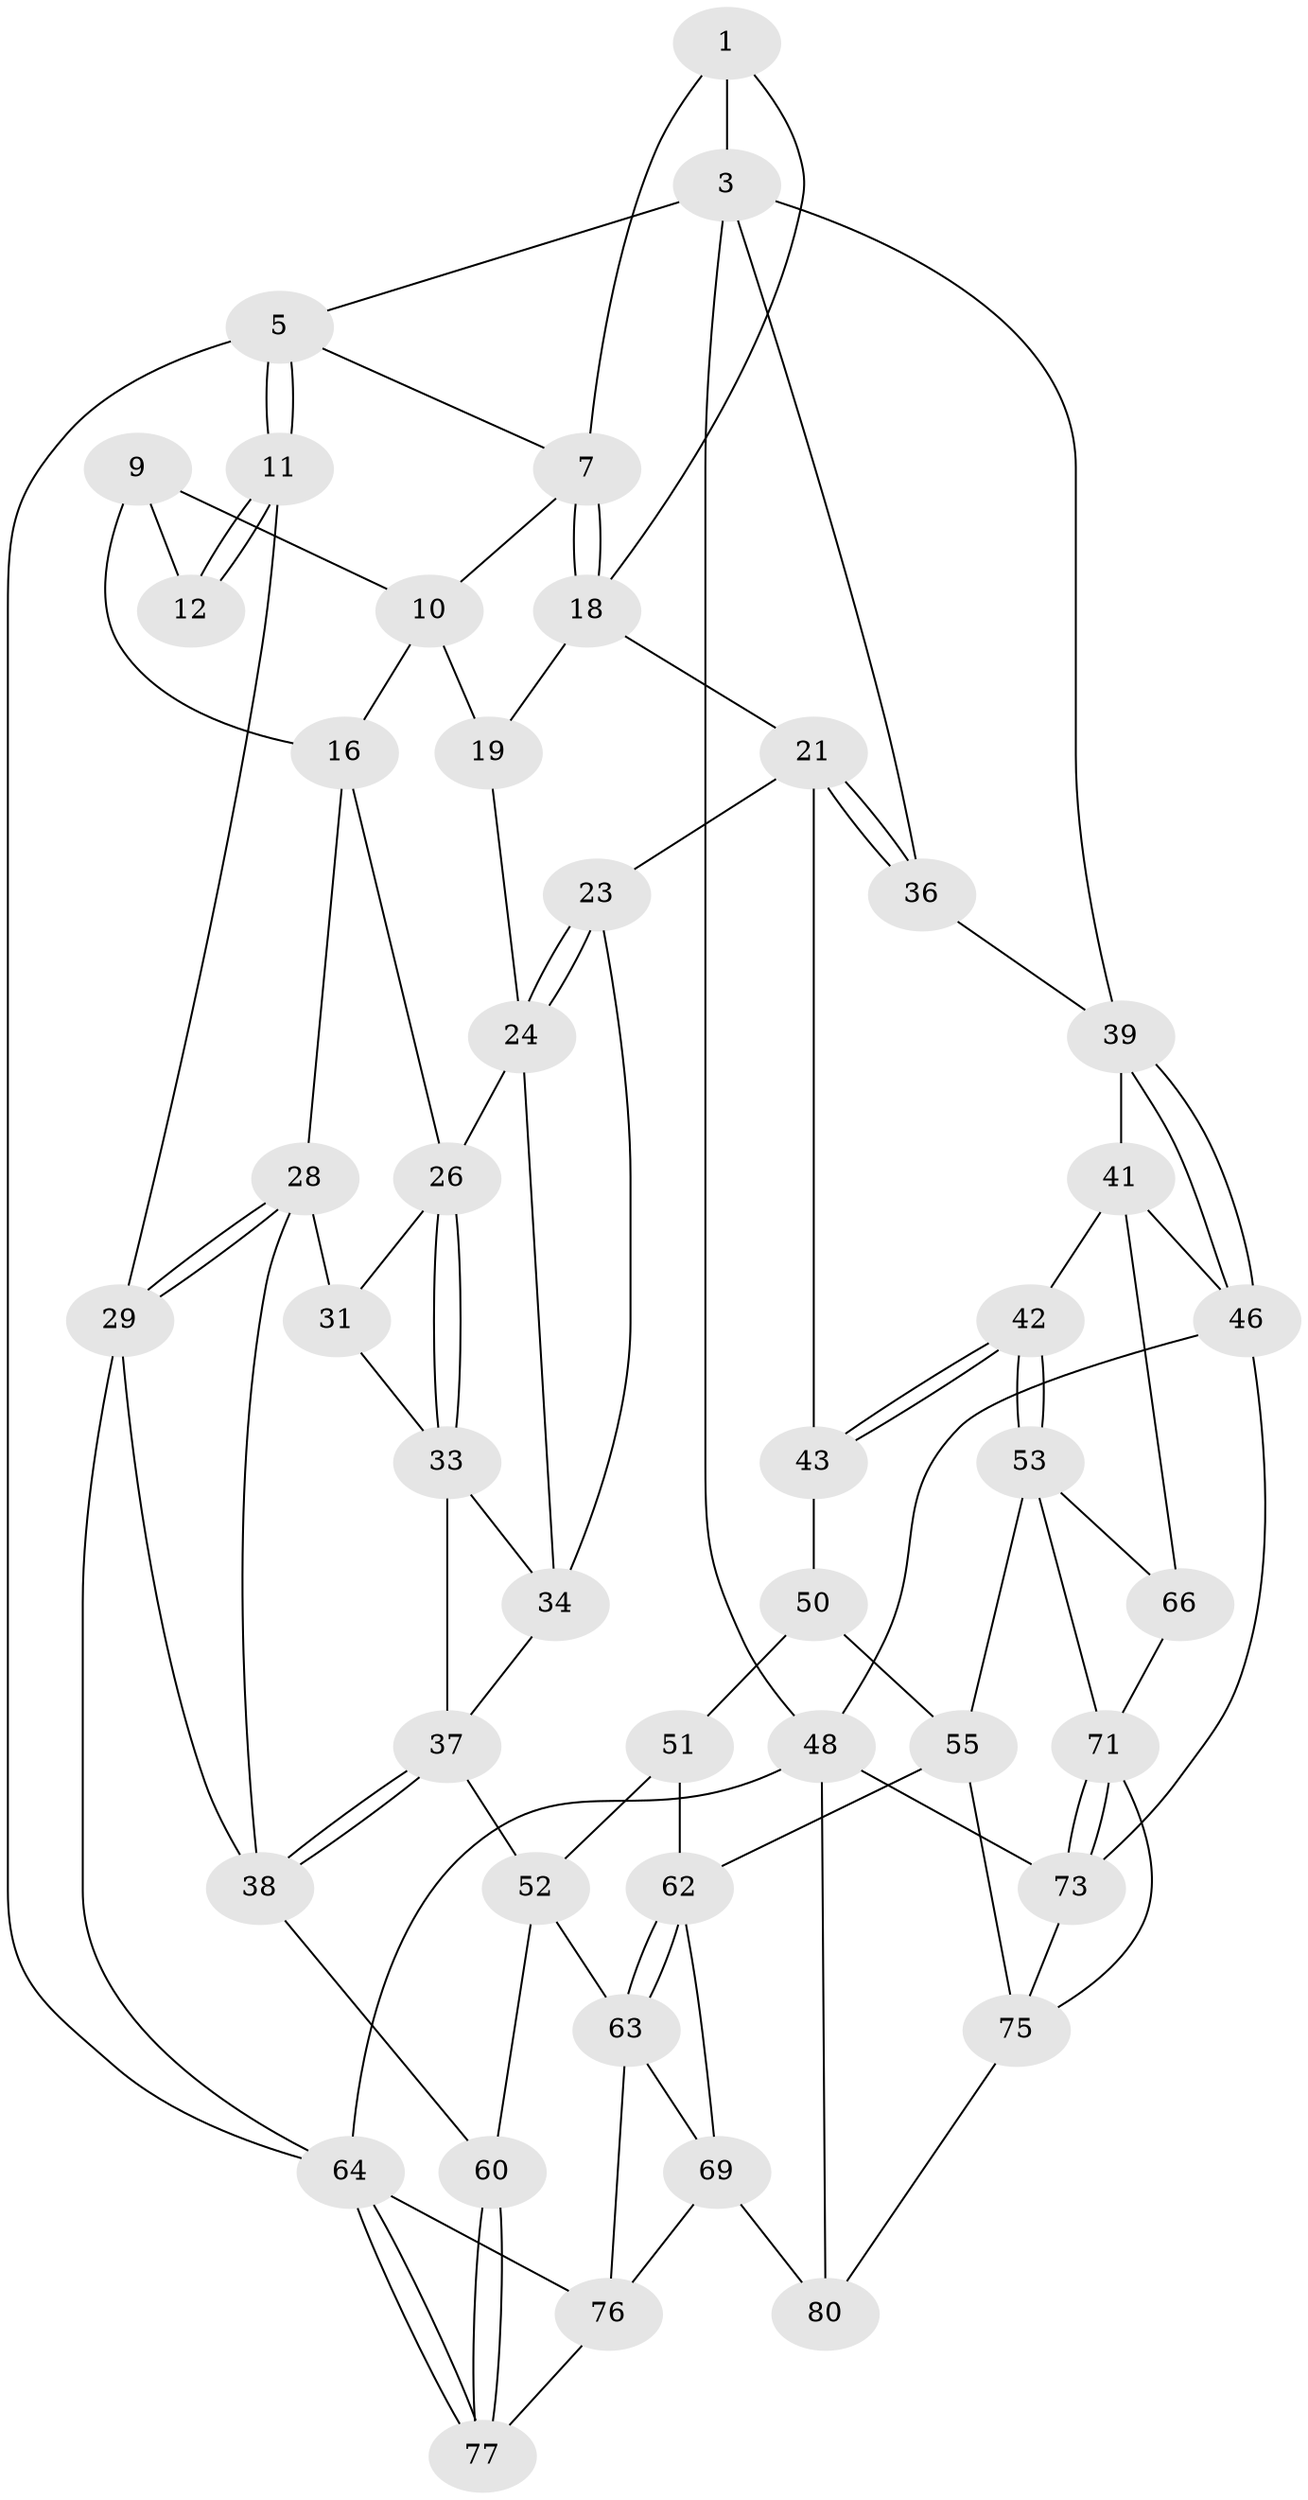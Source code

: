 // Generated by graph-tools (version 1.1) at 2025/24/03/03/25 07:24:37]
// undirected, 46 vertices, 100 edges
graph export_dot {
graph [start="1"]
  node [color=gray90,style=filled];
  1 [pos="+0.6804959589025321+0",super="+2"];
  3 [pos="+1+0",super="+4"];
  5 [pos="+0+0",super="+6"];
  7 [pos="+0.5527926699937369+0.1966005003697124",super="+8"];
  9 [pos="+0.22468384789417797+0.11218452153371579",super="+13"];
  10 [pos="+0.3335785501805088+0.07868985390749471",super="+15"];
  11 [pos="+0+0",super="+30"];
  12 [pos="+0.13498977595548736+0.07104591203948138",super="+14"];
  16 [pos="+0.30655462782570336+0.31615105256784065",super="+17"];
  18 [pos="+0.555351022886061+0.19934915860061472",super="+20"];
  19 [pos="+0.5023551401731277+0.2799969828122275"];
  21 [pos="+0.7221397564319793+0.4777931423025489",super="+22"];
  23 [pos="+0.6560757569638379+0.4879030256356044"];
  24 [pos="+0.5601358203408467+0.4460752212289523",super="+25"];
  26 [pos="+0.3903790146282079+0.416939521427976",super="+27"];
  28 [pos="+0.1675621834096296+0.5704090030422984",super="+32"];
  29 [pos="+0+0.456148612755258",super="+58"];
  31 [pos="+0.26041153704198106+0.47578263626916284"];
  33 [pos="+0.3885436315950878+0.42690186265938834",super="+35"];
  34 [pos="+0.42644331583779366+0.5204137629811686",super="+44"];
  36 [pos="+0.8371441241474995+0.42830058627568796"];
  37 [pos="+0.20688312420170119+0.5960498906053934",super="+45"];
  38 [pos="+0.19184452935766771+0.597952318779868",super="+57"];
  39 [pos="+1+0.43543272499011626",super="+40"];
  41 [pos="+1+0.6396919920120376",super="+47"];
  42 [pos="+0.7265133450419015+0.5353484431325052"];
  43 [pos="+0.7194500119118917+0.5226576664163751"];
  46 [pos="+1+0.7112599579570018",super="+49"];
  48 [pos="+1+1",super="+82"];
  50 [pos="+0.6140289267168547+0.6292177658336431",super="+56"];
  51 [pos="+0.45495309449306215+0.6556142964525274",super="+61"];
  52 [pos="+0.44791215272445006+0.6483309095267632",super="+59"];
  53 [pos="+0.7572469709861664+0.6788740558516481",super="+54"];
  55 [pos="+0.693995456638176+0.8261673623526968",super="+67"];
  60 [pos="+0.25033798627619525+0.7936730253011038"];
  62 [pos="+0.4921014900116754+0.7748185609112809",super="+68"];
  63 [pos="+0.3538816207533238+0.8356130435705663",super="+70"];
  64 [pos="+0+1",super="+65"];
  66 [pos="+1+0.7532586656854924"];
  69 [pos="+0.48283456224209365+1",super="+81"];
  71 [pos="+0.9253397243147568+0.8300416373220555",super="+72"];
  73 [pos="+0.9305508475395452+0.9245548453376213",super="+74"];
  75 [pos="+0.8430074139315062+0.9230796200363799",super="+78"];
  76 [pos="+0.24411162317348065+0.9190962354930995",super="+79"];
  77 [pos="+0.23453955589803038+0.8142135842105769"];
  80 [pos="+0.5859169462673984+1"];
  1 -- 7;
  1 -- 3;
  1 -- 18;
  3 -- 36;
  3 -- 48;
  3 -- 5;
  3 -- 39;
  5 -- 11;
  5 -- 11;
  5 -- 7;
  5 -- 64;
  7 -- 18;
  7 -- 18;
  7 -- 10;
  9 -- 10;
  9 -- 16;
  9 -- 12;
  10 -- 16;
  10 -- 19;
  11 -- 12 [weight=2];
  11 -- 12;
  11 -- 29;
  16 -- 28;
  16 -- 26;
  18 -- 19;
  18 -- 21;
  19 -- 24;
  21 -- 36;
  21 -- 36;
  21 -- 43;
  21 -- 23;
  23 -- 24;
  23 -- 24;
  23 -- 34;
  24 -- 34;
  24 -- 26;
  26 -- 33;
  26 -- 33;
  26 -- 31;
  28 -- 29;
  28 -- 29;
  28 -- 38;
  28 -- 31;
  29 -- 64;
  29 -- 38;
  31 -- 33;
  33 -- 34;
  33 -- 37;
  34 -- 37;
  36 -- 39;
  37 -- 38;
  37 -- 38;
  37 -- 52;
  38 -- 60;
  39 -- 46;
  39 -- 46;
  39 -- 41;
  41 -- 42;
  41 -- 66;
  41 -- 46;
  42 -- 43;
  42 -- 43;
  42 -- 53;
  42 -- 53;
  43 -- 50;
  46 -- 48;
  46 -- 73;
  48 -- 80;
  48 -- 64;
  48 -- 73;
  50 -- 51 [weight=2];
  50 -- 55;
  51 -- 52;
  51 -- 62;
  52 -- 60;
  52 -- 63;
  53 -- 66;
  53 -- 55;
  53 -- 71;
  55 -- 75;
  55 -- 62;
  60 -- 77;
  60 -- 77;
  62 -- 63;
  62 -- 63;
  62 -- 69;
  63 -- 76;
  63 -- 69;
  64 -- 77;
  64 -- 77;
  64 -- 76;
  66 -- 71;
  69 -- 80;
  69 -- 76;
  71 -- 73;
  71 -- 73;
  71 -- 75;
  73 -- 75;
  75 -- 80;
  76 -- 77;
}
